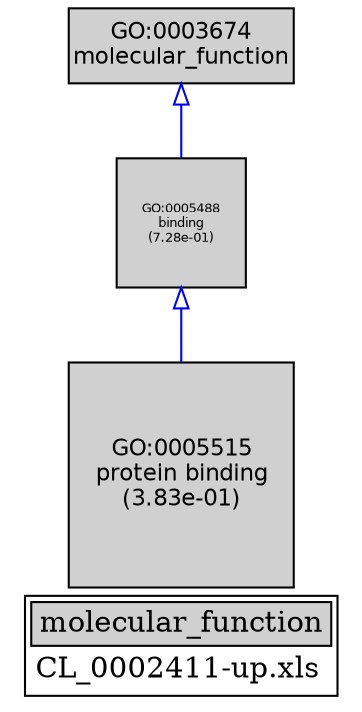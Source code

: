 digraph "molecular_function" {
graph [ bgcolor = "#FFFFFF", label = <<TABLE COLOR="black" BGCOLOR="white"><TR><TD COLSPAN="2" BGCOLOR="#D0D0D0"><FONT COLOR="black">molecular_function</FONT></TD></TR><TR><TD BORDER="0">CL_0002411-up.xls</TD></TR></TABLE>> ];
node [ fontname = "Helvetica" ];

subgraph "nodes" {

node [ style = "filled", fixedsize = "true", width = 1, shape = "box", fontsize = 9, fillcolor = "#D0D0D0", fontcolor = "black", color = "black" ];

"GO:0005515" [ URL = "#GO:0005515", label = <<TABLE BORDER="0"><TR><TD>GO:0005515<BR/>protein binding<BR/>(3.83e-01)</TD></TR></TABLE>>, width = 1.5, shape = "box", fontsize = 10.8, height = 1.5 ];
"GO:0005488" [ URL = "#GO:0005488", label = <<TABLE BORDER="0"><TR><TD>GO:0005488<BR/>binding<BR/>(7.28e-01)</TD></TR></TABLE>>, width = 0.866897343383, shape = "box", fontsize = 6.24166087236, height = 0.866897343383 ];
"GO:0003674" [ URL = "#GO:0003674", label = <<TABLE BORDER="0"><TR><TD>GO:0003674<BR/>molecular_function</TD></TR></TABLE>>, width = 1.5, shape = "box", fontsize = 10.8 ];
}
subgraph "edges" {


edge [ dir = "back", weight = 1 ];
subgraph "regulates" {


edge [ color = "cyan", arrowtail = "none" ];
subgraph "positive" {


edge [ color = "green", arrowtail = "vee" ];
}
subgraph "negative" {


edge [ color = "red", arrowtail = "tee" ];
}
}
subgraph "part_of" {


edge [ color = "purple", arrowtail = "diamond", weight = 2.5 ];
}
subgraph "is_a" {


edge [ color = "blue", arrowtail = "empty", weight = 5.0 ];
"GO:0005488" -> "GO:0005515";
"GO:0003674" -> "GO:0005488";
}
}
}
